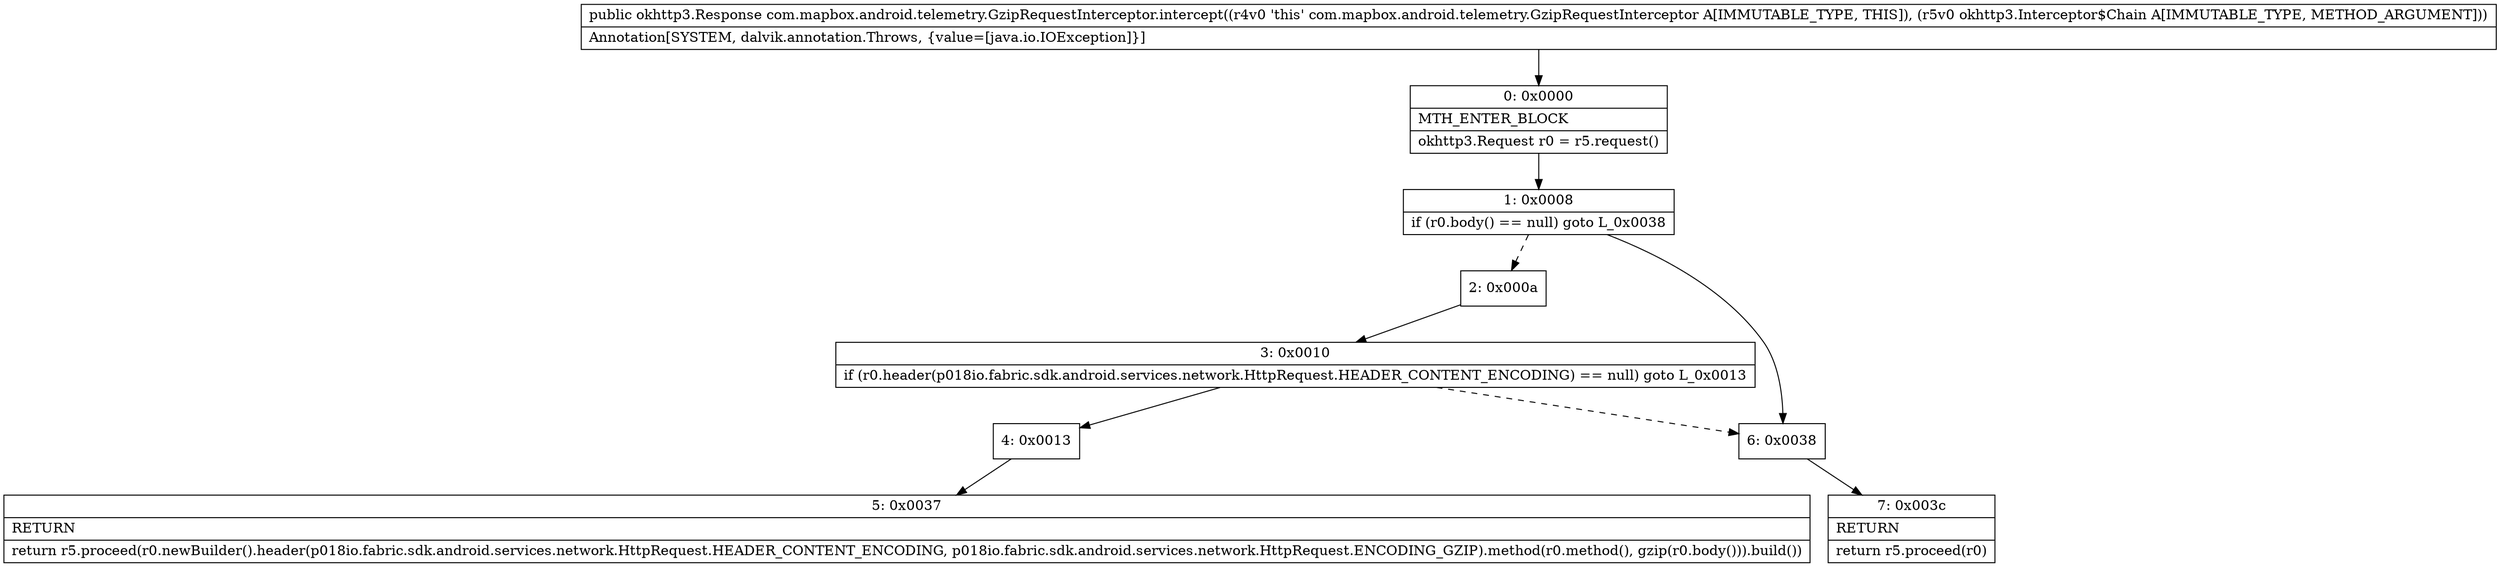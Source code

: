 digraph "CFG forcom.mapbox.android.telemetry.GzipRequestInterceptor.intercept(Lokhttp3\/Interceptor$Chain;)Lokhttp3\/Response;" {
Node_0 [shape=record,label="{0\:\ 0x0000|MTH_ENTER_BLOCK\l|okhttp3.Request r0 = r5.request()\l}"];
Node_1 [shape=record,label="{1\:\ 0x0008|if (r0.body() == null) goto L_0x0038\l}"];
Node_2 [shape=record,label="{2\:\ 0x000a}"];
Node_3 [shape=record,label="{3\:\ 0x0010|if (r0.header(p018io.fabric.sdk.android.services.network.HttpRequest.HEADER_CONTENT_ENCODING) == null) goto L_0x0013\l}"];
Node_4 [shape=record,label="{4\:\ 0x0013}"];
Node_5 [shape=record,label="{5\:\ 0x0037|RETURN\l|return r5.proceed(r0.newBuilder().header(p018io.fabric.sdk.android.services.network.HttpRequest.HEADER_CONTENT_ENCODING, p018io.fabric.sdk.android.services.network.HttpRequest.ENCODING_GZIP).method(r0.method(), gzip(r0.body())).build())\l}"];
Node_6 [shape=record,label="{6\:\ 0x0038}"];
Node_7 [shape=record,label="{7\:\ 0x003c|RETURN\l|return r5.proceed(r0)\l}"];
MethodNode[shape=record,label="{public okhttp3.Response com.mapbox.android.telemetry.GzipRequestInterceptor.intercept((r4v0 'this' com.mapbox.android.telemetry.GzipRequestInterceptor A[IMMUTABLE_TYPE, THIS]), (r5v0 okhttp3.Interceptor$Chain A[IMMUTABLE_TYPE, METHOD_ARGUMENT]))  | Annotation[SYSTEM, dalvik.annotation.Throws, \{value=[java.io.IOException]\}]\l}"];
MethodNode -> Node_0;
Node_0 -> Node_1;
Node_1 -> Node_2[style=dashed];
Node_1 -> Node_6;
Node_2 -> Node_3;
Node_3 -> Node_4;
Node_3 -> Node_6[style=dashed];
Node_4 -> Node_5;
Node_6 -> Node_7;
}

